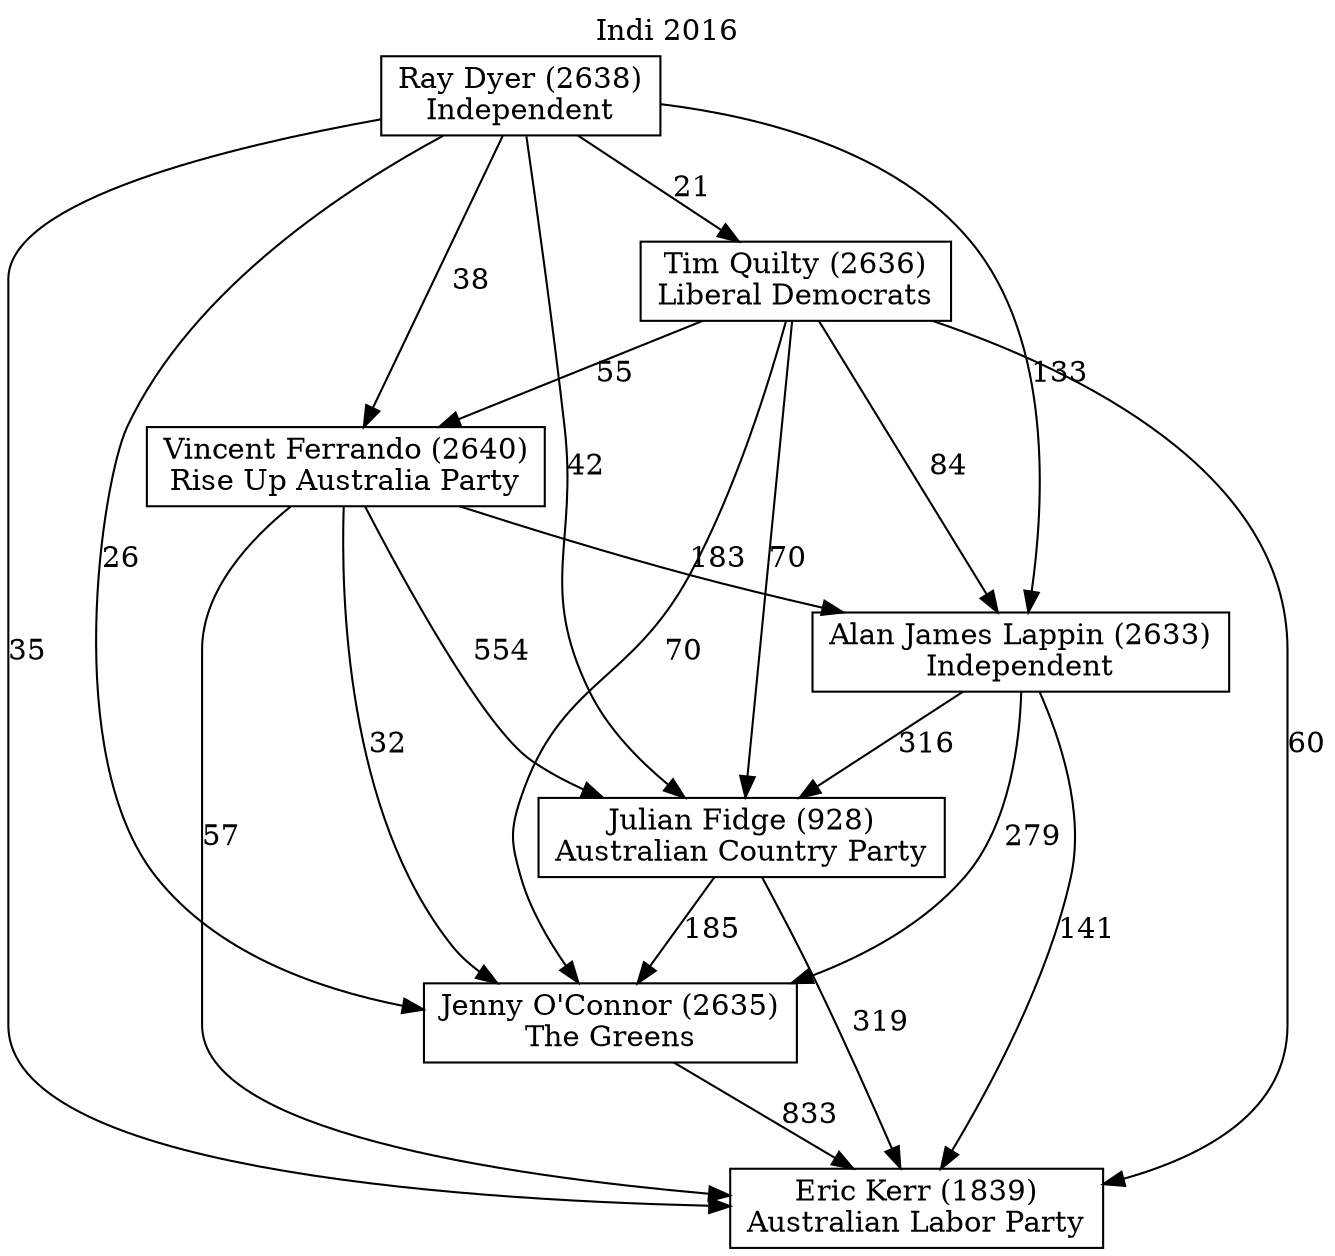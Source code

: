 // House preference flow
digraph "Eric Kerr (1839)_Indi_2016" {
	graph [label="Indi 2016" labelloc=t mclimit=10]
	node [shape=box]
	"Vincent Ferrando (2640)" [label="Vincent Ferrando (2640)
Rise Up Australia Party"]
	"Alan James Lappin (2633)" [label="Alan James Lappin (2633)
Independent"]
	"Eric Kerr (1839)" [label="Eric Kerr (1839)
Australian Labor Party"]
	"Jenny O'Connor (2635)" [label="Jenny O'Connor (2635)
The Greens"]
	"Julian Fidge (928)" [label="Julian Fidge (928)
Australian Country Party"]
	"Tim Quilty (2636)" [label="Tim Quilty (2636)
Liberal Democrats"]
	"Ray Dyer (2638)" [label="Ray Dyer (2638)
Independent"]
	"Vincent Ferrando (2640)" -> "Julian Fidge (928)" [label=554]
	"Vincent Ferrando (2640)" -> "Jenny O'Connor (2635)" [label=32]
	"Vincent Ferrando (2640)" -> "Alan James Lappin (2633)" [label=183]
	"Julian Fidge (928)" -> "Jenny O'Connor (2635)" [label=185]
	"Vincent Ferrando (2640)" -> "Eric Kerr (1839)" [label=57]
	"Jenny O'Connor (2635)" -> "Eric Kerr (1839)" [label=833]
	"Tim Quilty (2636)" -> "Jenny O'Connor (2635)" [label=70]
	"Tim Quilty (2636)" -> "Alan James Lappin (2633)" [label=84]
	"Ray Dyer (2638)" -> "Jenny O'Connor (2635)" [label=26]
	"Alan James Lappin (2633)" -> "Julian Fidge (928)" [label=316]
	"Ray Dyer (2638)" -> "Vincent Ferrando (2640)" [label=38]
	"Tim Quilty (2636)" -> "Eric Kerr (1839)" [label=60]
	"Tim Quilty (2636)" -> "Vincent Ferrando (2640)" [label=55]
	"Julian Fidge (928)" -> "Eric Kerr (1839)" [label=319]
	"Ray Dyer (2638)" -> "Eric Kerr (1839)" [label=35]
	"Tim Quilty (2636)" -> "Julian Fidge (928)" [label=70]
	"Ray Dyer (2638)" -> "Tim Quilty (2636)" [label=21]
	"Ray Dyer (2638)" -> "Alan James Lappin (2633)" [label=133]
	"Ray Dyer (2638)" -> "Julian Fidge (928)" [label=42]
	"Alan James Lappin (2633)" -> "Jenny O'Connor (2635)" [label=279]
	"Alan James Lappin (2633)" -> "Eric Kerr (1839)" [label=141]
}
